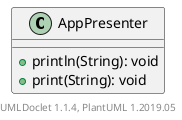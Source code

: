 @startuml

    class AppPresenter [[AppPresenter.html]] {
        +println(String): void
        +print(String): void
    }


    center footer UMLDoclet 1.1.4, PlantUML 1.2019.05
@enduml
